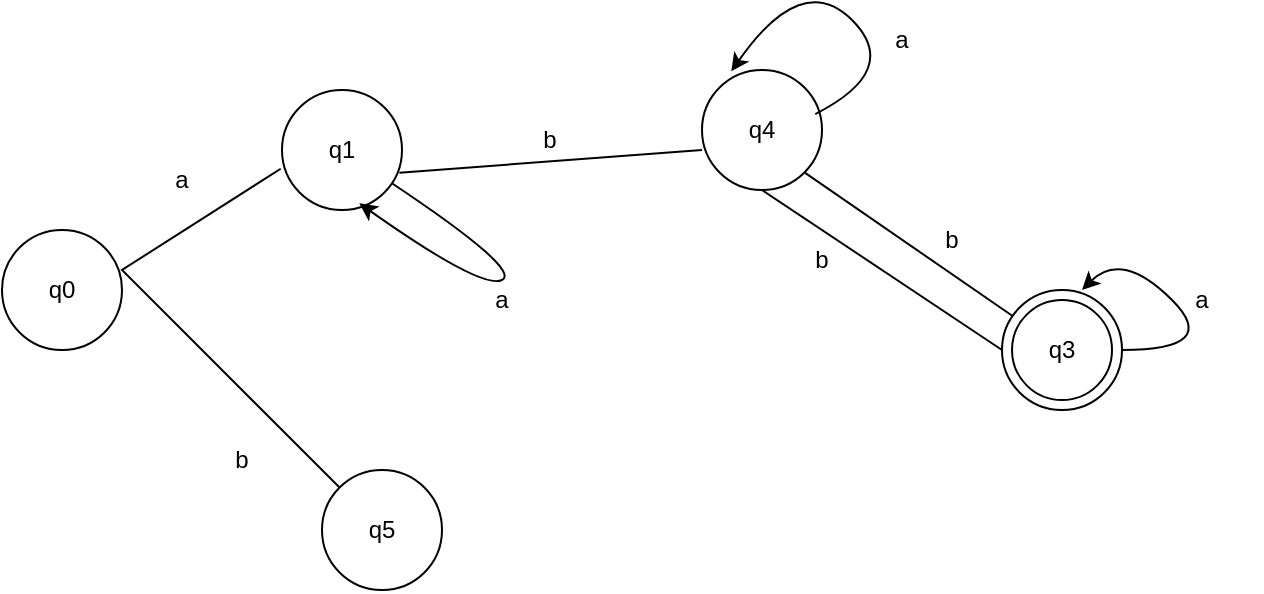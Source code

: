 <mxfile version="26.1.0">
  <diagram name="Page-1" id="kzDAdnSwVhHSv0awA8UT">
    <mxGraphModel dx="794" dy="420" grid="1" gridSize="10" guides="1" tooltips="1" connect="1" arrows="1" fold="1" page="1" pageScale="1" pageWidth="827" pageHeight="1169" math="0" shadow="0">
      <root>
        <mxCell id="0" />
        <mxCell id="1" parent="0" />
        <mxCell id="FN4MGjk1tBRrpJyJ9Tu_-1" value="q0" style="ellipse;whiteSpace=wrap;html=1;aspect=fixed;" vertex="1" parent="1">
          <mxGeometry x="140" y="170" width="60" height="60" as="geometry" />
        </mxCell>
        <mxCell id="FN4MGjk1tBRrpJyJ9Tu_-2" value="q1" style="ellipse;whiteSpace=wrap;html=1;aspect=fixed;" vertex="1" parent="1">
          <mxGeometry x="280" y="100" width="60" height="60" as="geometry" />
        </mxCell>
        <mxCell id="FN4MGjk1tBRrpJyJ9Tu_-3" value="q4" style="ellipse;whiteSpace=wrap;html=1;aspect=fixed;" vertex="1" parent="1">
          <mxGeometry x="490" y="90" width="60" height="60" as="geometry" />
        </mxCell>
        <mxCell id="FN4MGjk1tBRrpJyJ9Tu_-4" value="q3" style="ellipse;whiteSpace=wrap;html=1;aspect=fixed;" vertex="1" parent="1">
          <mxGeometry x="640" y="200" width="60" height="60" as="geometry" />
        </mxCell>
        <mxCell id="FN4MGjk1tBRrpJyJ9Tu_-5" value="q5" style="ellipse;whiteSpace=wrap;html=1;aspect=fixed;" vertex="1" parent="1">
          <mxGeometry x="300" y="290" width="60" height="60" as="geometry" />
        </mxCell>
        <mxCell id="FN4MGjk1tBRrpJyJ9Tu_-6" value="" style="endArrow=none;html=1;rounded=0;entryX=-0.011;entryY=0.656;entryDx=0;entryDy=0;entryPerimeter=0;exitX=0;exitY=0;exitDx=0;exitDy=0;" edge="1" parent="1" source="FN4MGjk1tBRrpJyJ9Tu_-5" target="FN4MGjk1tBRrpJyJ9Tu_-2">
          <mxGeometry width="50" height="50" relative="1" as="geometry">
            <mxPoint x="310" y="290" as="sourcePoint" />
            <mxPoint x="430" y="200" as="targetPoint" />
            <Array as="points">
              <mxPoint x="200" y="190" />
            </Array>
          </mxGeometry>
        </mxCell>
        <mxCell id="FN4MGjk1tBRrpJyJ9Tu_-7" value="" style="endArrow=none;html=1;rounded=0;exitX=0.978;exitY=0.689;exitDx=0;exitDy=0;exitPerimeter=0;entryX=0;entryY=0.667;entryDx=0;entryDy=0;entryPerimeter=0;" edge="1" parent="1" source="FN4MGjk1tBRrpJyJ9Tu_-2" target="FN4MGjk1tBRrpJyJ9Tu_-3">
          <mxGeometry width="50" height="50" relative="1" as="geometry">
            <mxPoint x="380" y="250" as="sourcePoint" />
            <mxPoint x="430" y="200" as="targetPoint" />
          </mxGeometry>
        </mxCell>
        <mxCell id="FN4MGjk1tBRrpJyJ9Tu_-9" value="" style="curved=1;endArrow=classic;html=1;rounded=0;entryX=0.644;entryY=0.944;entryDx=0;entryDy=0;entryPerimeter=0;" edge="1" parent="1" source="FN4MGjk1tBRrpJyJ9Tu_-2" target="FN4MGjk1tBRrpJyJ9Tu_-2">
          <mxGeometry width="50" height="50" relative="1" as="geometry">
            <mxPoint x="380" y="250" as="sourcePoint" />
            <mxPoint x="290" y="170" as="targetPoint" />
            <Array as="points">
              <mxPoint x="400" y="190" />
              <mxPoint x="380" y="200" />
            </Array>
          </mxGeometry>
        </mxCell>
        <mxCell id="FN4MGjk1tBRrpJyJ9Tu_-10" value="" style="endArrow=none;html=1;rounded=0;entryX=1;entryY=1;entryDx=0;entryDy=0;" edge="1" parent="1" source="FN4MGjk1tBRrpJyJ9Tu_-4" target="FN4MGjk1tBRrpJyJ9Tu_-3">
          <mxGeometry width="50" height="50" relative="1" as="geometry">
            <mxPoint x="380" y="250" as="sourcePoint" />
            <mxPoint x="430" y="200" as="targetPoint" />
          </mxGeometry>
        </mxCell>
        <mxCell id="FN4MGjk1tBRrpJyJ9Tu_-11" value="" style="endArrow=none;html=1;rounded=0;entryX=0.5;entryY=1;entryDx=0;entryDy=0;exitX=0;exitY=0.5;exitDx=0;exitDy=0;" edge="1" parent="1" source="FN4MGjk1tBRrpJyJ9Tu_-4" target="FN4MGjk1tBRrpJyJ9Tu_-3">
          <mxGeometry width="50" height="50" relative="1" as="geometry">
            <mxPoint x="380" y="250" as="sourcePoint" />
            <mxPoint x="430" y="200" as="targetPoint" />
          </mxGeometry>
        </mxCell>
        <mxCell id="FN4MGjk1tBRrpJyJ9Tu_-13" value="" style="curved=1;endArrow=classic;html=1;rounded=0;entryX=0.244;entryY=0.011;entryDx=0;entryDy=0;entryPerimeter=0;exitX=0.944;exitY=0.367;exitDx=0;exitDy=0;exitPerimeter=0;" edge="1" parent="1" source="FN4MGjk1tBRrpJyJ9Tu_-3" target="FN4MGjk1tBRrpJyJ9Tu_-3">
          <mxGeometry width="50" height="50" relative="1" as="geometry">
            <mxPoint x="540" y="90" as="sourcePoint" />
            <mxPoint x="590" y="40" as="targetPoint" />
            <Array as="points">
              <mxPoint x="590" y="90" />
              <mxPoint x="540" y="40" />
            </Array>
          </mxGeometry>
        </mxCell>
        <mxCell id="FN4MGjk1tBRrpJyJ9Tu_-14" value="" style="curved=1;endArrow=classic;html=1;rounded=0;entryX=0.667;entryY=0;entryDx=0;entryDy=0;entryPerimeter=0;" edge="1" parent="1" target="FN4MGjk1tBRrpJyJ9Tu_-4">
          <mxGeometry width="50" height="50" relative="1" as="geometry">
            <mxPoint x="700" y="230" as="sourcePoint" />
            <mxPoint x="750" y="180" as="targetPoint" />
            <Array as="points">
              <mxPoint x="750" y="230" />
              <mxPoint x="700" y="180" />
            </Array>
          </mxGeometry>
        </mxCell>
        <mxCell id="FN4MGjk1tBRrpJyJ9Tu_-15" value="q3" style="ellipse;whiteSpace=wrap;html=1;aspect=fixed;" vertex="1" parent="1">
          <mxGeometry x="645" y="205" width="50" height="50" as="geometry" />
        </mxCell>
        <mxCell id="FN4MGjk1tBRrpJyJ9Tu_-16" value="a" style="text;html=1;align=center;verticalAlign=middle;whiteSpace=wrap;rounded=0;" vertex="1" parent="1">
          <mxGeometry x="200" y="130" width="60" height="30" as="geometry" />
        </mxCell>
        <mxCell id="FN4MGjk1tBRrpJyJ9Tu_-17" value="b" style="text;html=1;align=center;verticalAlign=middle;whiteSpace=wrap;rounded=0;" vertex="1" parent="1">
          <mxGeometry x="230" y="270" width="60" height="30" as="geometry" />
        </mxCell>
        <mxCell id="FN4MGjk1tBRrpJyJ9Tu_-18" value="a" style="text;html=1;align=center;verticalAlign=middle;whiteSpace=wrap;rounded=0;" vertex="1" parent="1">
          <mxGeometry x="360" y="190" width="60" height="30" as="geometry" />
        </mxCell>
        <mxCell id="FN4MGjk1tBRrpJyJ9Tu_-19" value="b" style="text;html=1;align=center;verticalAlign=middle;whiteSpace=wrap;rounded=0;" vertex="1" parent="1">
          <mxGeometry x="384" y="110" width="60" height="30" as="geometry" />
        </mxCell>
        <mxCell id="FN4MGjk1tBRrpJyJ9Tu_-20" value="b" style="text;html=1;align=center;verticalAlign=middle;whiteSpace=wrap;rounded=0;" vertex="1" parent="1">
          <mxGeometry x="585" y="160" width="60" height="30" as="geometry" />
        </mxCell>
        <mxCell id="FN4MGjk1tBRrpJyJ9Tu_-21" value="b" style="text;html=1;align=center;verticalAlign=middle;whiteSpace=wrap;rounded=0;" vertex="1" parent="1">
          <mxGeometry x="520" y="170" width="60" height="30" as="geometry" />
        </mxCell>
        <mxCell id="FN4MGjk1tBRrpJyJ9Tu_-22" value="a" style="text;html=1;align=center;verticalAlign=middle;whiteSpace=wrap;rounded=0;" vertex="1" parent="1">
          <mxGeometry x="560" y="60" width="60" height="30" as="geometry" />
        </mxCell>
        <mxCell id="FN4MGjk1tBRrpJyJ9Tu_-25" value="a" style="text;html=1;align=center;verticalAlign=middle;whiteSpace=wrap;rounded=0;" vertex="1" parent="1">
          <mxGeometry x="710" y="190" width="60" height="30" as="geometry" />
        </mxCell>
      </root>
    </mxGraphModel>
  </diagram>
</mxfile>
